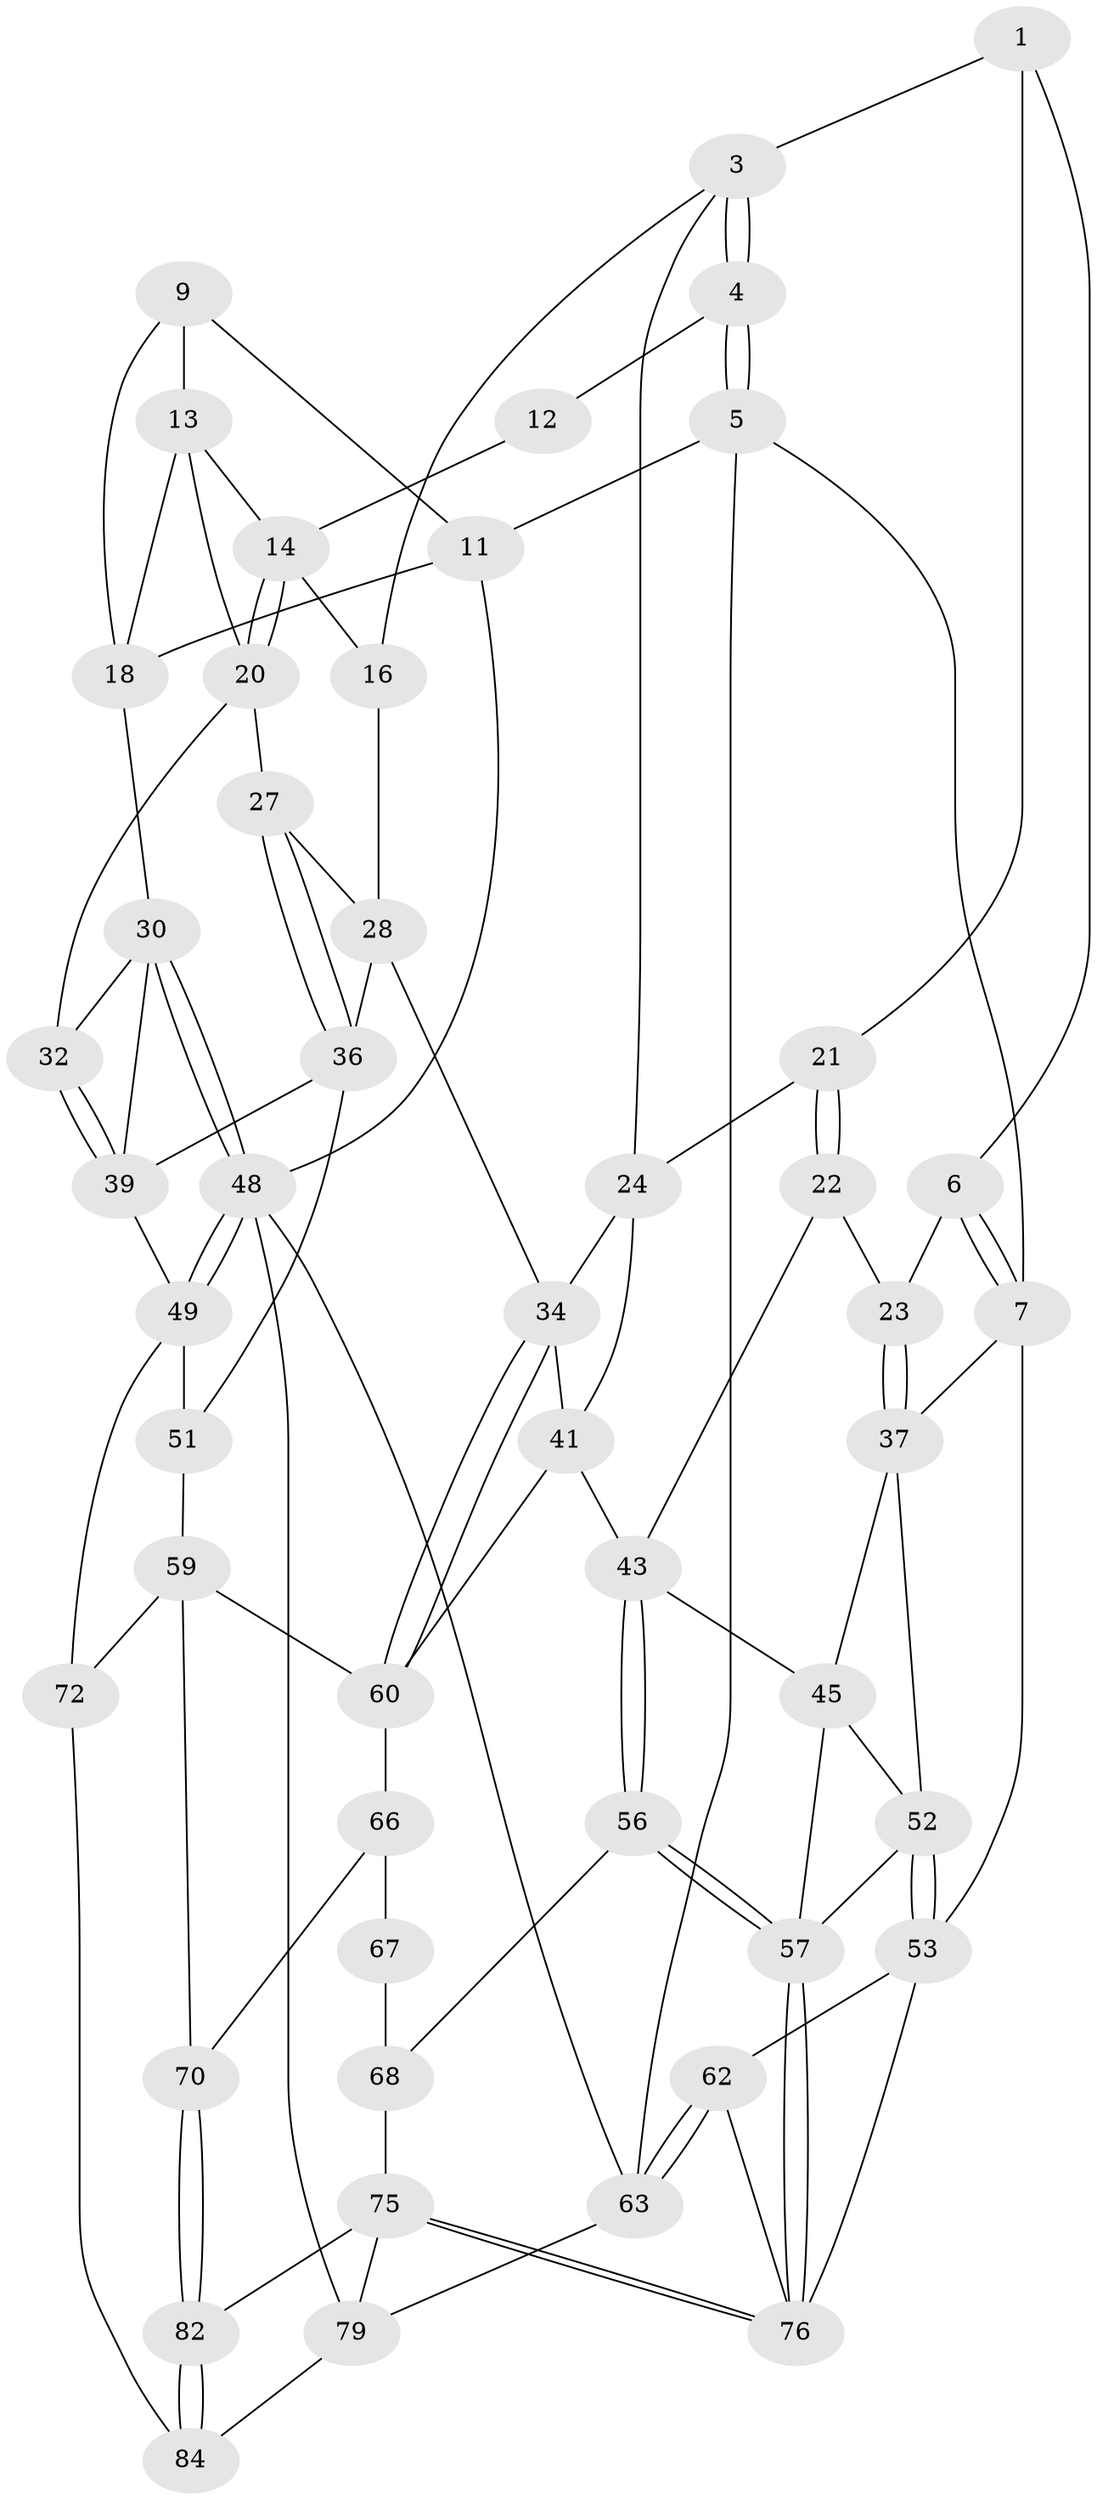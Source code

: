// original degree distribution, {3: 0.03488372093023256, 5: 0.5, 4: 0.23255813953488372, 6: 0.23255813953488372}
// Generated by graph-tools (version 1.1) at 2025/42/03/06/25 10:42:27]
// undirected, 50 vertices, 108 edges
graph export_dot {
graph [start="1"]
  node [color=gray90,style=filled];
  1 [pos="+0.28374958195248795+0",super="+2"];
  3 [pos="+0.5016179238306986+0.049139456763125436",super="+17"];
  4 [pos="+0.5625267089583958+0"];
  5 [pos="+0.2829027856814167+0",super="+8"];
  6 [pos="+0.13626744367317364+0.12762810995435372"];
  7 [pos="+0+0",super="+38"];
  9 [pos="+0.8867233141679506+0",super="+10"];
  11 [pos="+1+0"];
  12 [pos="+0.5965422495490421+0"];
  13 [pos="+0.8534577454115445+0",super="+19"];
  14 [pos="+0.7417432233291039+0.120704717362007",super="+15"];
  16 [pos="+0.6662692264694334+0.19183983286691395"];
  18 [pos="+0.9008471656124504+0.15451452934470064",super="+29"];
  20 [pos="+0.8893643209312201+0.16623791356796977",super="+26"];
  21 [pos="+0.2907116437912133+0.23770109943919135"];
  22 [pos="+0.26176346315355475+0.2482918864948355"];
  23 [pos="+0.22966985555161398+0.2386051488220526"];
  24 [pos="+0.5009627122690351+0.26727502906255163",super="+25"];
  27 [pos="+0.8498046208834037+0.2722631638030046"];
  28 [pos="+0.7236320163027121+0.23818459489855637",super="+33"];
  30 [pos="+1+0.3157698931929733",super="+31"];
  32 [pos="+0.9650156147032761+0.28785663611289286"];
  34 [pos="+0.6134244986996199+0.441364409521042",super="+35"];
  36 [pos="+0.7225125294983081+0.4443314752282836",super="+40"];
  37 [pos="+0+0.30087921606604084",super="+46"];
  39 [pos="+0.8187788690407617+0.466627155927767",super="+47"];
  41 [pos="+0.3725638908525865+0.528986637818606",super="+42"];
  43 [pos="+0.2979405347318244+0.55568587170644",super="+44"];
  45 [pos="+0.10888282321441484+0.452434347961438",super="+54"];
  48 [pos="+1+0.8134687399771457",super="+65"];
  49 [pos="+1+0.810914421500426",super="+50"];
  51 [pos="+0.7964227027211469+0.5945961240591147"];
  52 [pos="+0+0.6020063739137231",super="+55"];
  53 [pos="+0+0.6157650775936987",super="+61"];
  56 [pos="+0.26039351291368645+0.6280796119688443"];
  57 [pos="+0.1832269647018348+0.6703141599841017",super="+58"];
  59 [pos="+0.7247463913476152+0.63333696610165",super="+69"];
  60 [pos="+0.586418512078138+0.5764065493400372",super="+64"];
  62 [pos="+0+0.8200007546952051",super="+81"];
  63 [pos="+0+1",super="+80"];
  66 [pos="+0.5242437406711737+0.7064148355266785",super="+71"];
  67 [pos="+0.3798534466632198+0.7023698494992073",super="+73"];
  68 [pos="+0.2841039203249322+0.653672428307386",super="+74"];
  70 [pos="+0.5531825486651336+0.7496294205387738"];
  72 [pos="+0.803761827549006+0.8265879413536821"];
  75 [pos="+0.3053196052565311+0.9883906182747699",super="+78"];
  76 [pos="+0.16985487479374609+0.7367074807016466",super="+77"];
  79 [pos="+0.2911432193928479+1",super="+86"];
  82 [pos="+0.5930927451589368+0.8640798089831563",super="+83"];
  84 [pos="+0.7184948437239819+0.8881916999725367",super="+85"];
  1 -- 6;
  1 -- 3;
  1 -- 21;
  3 -- 4;
  3 -- 4;
  3 -- 16;
  3 -- 24;
  4 -- 5;
  4 -- 5;
  4 -- 12;
  5 -- 63;
  5 -- 11;
  5 -- 7;
  6 -- 7;
  6 -- 7;
  6 -- 23;
  7 -- 53;
  7 -- 37;
  9 -- 13;
  9 -- 18;
  9 -- 11;
  11 -- 18;
  11 -- 48;
  12 -- 14;
  13 -- 14;
  13 -- 18;
  13 -- 20;
  14 -- 20;
  14 -- 20;
  14 -- 16;
  16 -- 28;
  18 -- 30;
  20 -- 32;
  20 -- 27;
  21 -- 22;
  21 -- 22;
  21 -- 24;
  22 -- 23;
  22 -- 43;
  23 -- 37;
  23 -- 37;
  24 -- 34;
  24 -- 41;
  27 -- 28;
  27 -- 36;
  27 -- 36;
  28 -- 34;
  28 -- 36;
  30 -- 48;
  30 -- 48;
  30 -- 32;
  30 -- 39;
  32 -- 39;
  32 -- 39;
  34 -- 60;
  34 -- 60;
  34 -- 41;
  36 -- 51;
  36 -- 39;
  37 -- 45;
  37 -- 52;
  39 -- 49;
  41 -- 43;
  41 -- 60;
  43 -- 56;
  43 -- 56;
  43 -- 45;
  45 -- 57;
  45 -- 52;
  48 -- 49;
  48 -- 49;
  48 -- 79;
  48 -- 63;
  49 -- 72;
  49 -- 51;
  51 -- 59;
  52 -- 53;
  52 -- 53;
  52 -- 57;
  53 -- 76;
  53 -- 62;
  56 -- 57;
  56 -- 57;
  56 -- 68;
  57 -- 76;
  57 -- 76;
  59 -- 60;
  59 -- 72;
  59 -- 70;
  60 -- 66;
  62 -- 63 [weight=2];
  62 -- 63;
  62 -- 76;
  63 -- 79;
  66 -- 67 [weight=2];
  66 -- 70;
  67 -- 68 [weight=2];
  68 -- 75;
  70 -- 82;
  70 -- 82;
  72 -- 84;
  75 -- 76;
  75 -- 76;
  75 -- 79;
  75 -- 82;
  79 -- 84;
  82 -- 84 [weight=2];
  82 -- 84;
}
